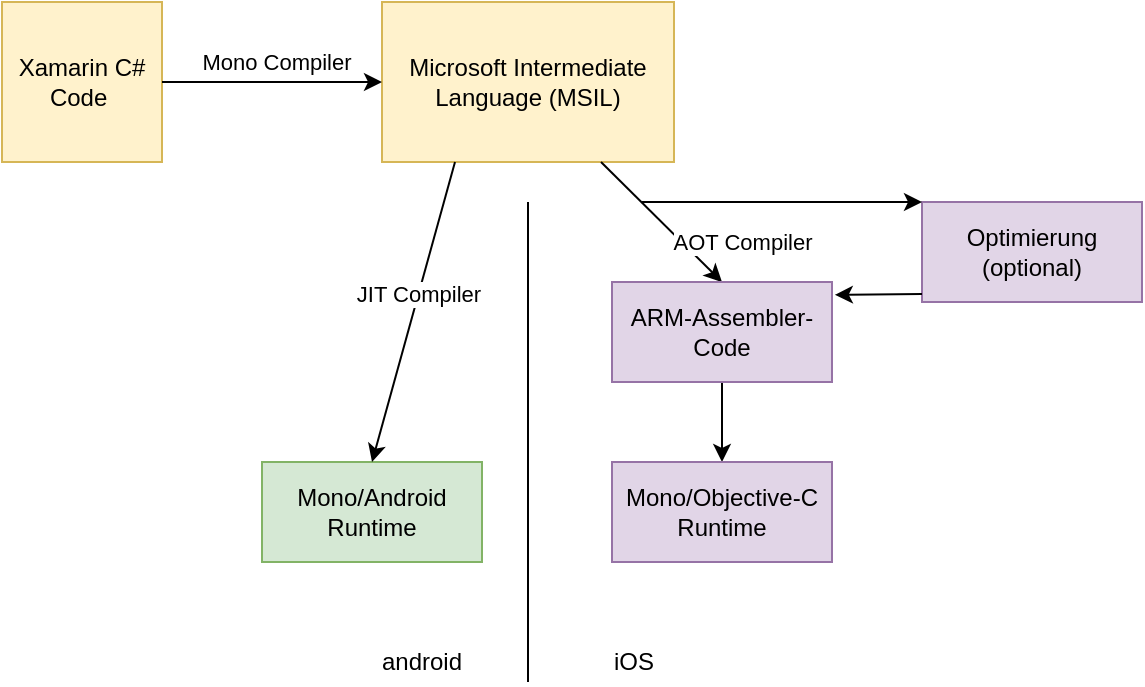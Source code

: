 <mxfile version="14.8.2" type="device"><diagram id="sH2Fnvvwogrxkzn6c4ll" name="Page-1"><mxGraphModel dx="1728" dy="953" grid="1" gridSize="10" guides="1" tooltips="1" connect="1" arrows="1" fold="1" page="1" pageScale="1" pageWidth="827" pageHeight="1169" math="0" shadow="0"><root><mxCell id="0"/><mxCell id="1" parent="0"/><mxCell id="EDzz9XnJQmVv7uCI_pSi-1" value="Xamarin C#&lt;br&gt;Code&amp;nbsp;" style="whiteSpace=wrap;html=1;aspect=fixed;fillColor=#fff2cc;strokeColor=#d6b656;" vertex="1" parent="1"><mxGeometry x="120" width="80" height="80" as="geometry"/></mxCell><mxCell id="EDzz9XnJQmVv7uCI_pSi-4" value="Microsoft Intermediate Language (MSIL)" style="rounded=0;whiteSpace=wrap;html=1;fillColor=#fff2cc;strokeColor=#d6b656;" vertex="1" parent="1"><mxGeometry x="310" width="146" height="80" as="geometry"/></mxCell><mxCell id="EDzz9XnJQmVv7uCI_pSi-5" value="" style="endArrow=classic;html=1;exitX=1;exitY=0.5;exitDx=0;exitDy=0;entryX=0;entryY=0.5;entryDx=0;entryDy=0;" edge="1" parent="1" source="EDzz9XnJQmVv7uCI_pSi-1" target="EDzz9XnJQmVv7uCI_pSi-4"><mxGeometry width="50" height="50" relative="1" as="geometry"><mxPoint x="200" y="190" as="sourcePoint"/><mxPoint x="300" y="40" as="targetPoint"/></mxGeometry></mxCell><mxCell id="EDzz9XnJQmVv7uCI_pSi-6" value="Mono Compiler" style="edgeLabel;html=1;align=center;verticalAlign=middle;resizable=0;points=[];" vertex="1" connectable="0" parent="EDzz9XnJQmVv7uCI_pSi-5"><mxGeometry x="-0.636" y="3" relative="1" as="geometry"><mxPoint x="37" y="-7" as="offset"/></mxGeometry></mxCell><mxCell id="EDzz9XnJQmVv7uCI_pSi-7" value="" style="endArrow=none;html=1;" edge="1" parent="1"><mxGeometry width="50" height="50" relative="1" as="geometry"><mxPoint x="383" y="340" as="sourcePoint"/><mxPoint x="383" y="100" as="targetPoint"/></mxGeometry></mxCell><mxCell id="EDzz9XnJQmVv7uCI_pSi-8" value="android" style="text;html=1;strokeColor=none;fillColor=none;align=center;verticalAlign=middle;whiteSpace=wrap;rounded=0;" vertex="1" parent="1"><mxGeometry x="310" y="320" width="40" height="20" as="geometry"/></mxCell><mxCell id="EDzz9XnJQmVv7uCI_pSi-11" value="Optimierung&lt;br&gt;(optional)" style="rounded=0;whiteSpace=wrap;html=1;fillColor=#e1d5e7;strokeColor=#9673a6;" vertex="1" parent="1"><mxGeometry x="580" y="100" width="110" height="50" as="geometry"/></mxCell><mxCell id="EDzz9XnJQmVv7uCI_pSi-12" value="AOT Compiler" style="endArrow=classic;html=1;exitX=0.75;exitY=1;exitDx=0;exitDy=0;entryX=0.5;entryY=0;entryDx=0;entryDy=0;" edge="1" parent="1" source="EDzz9XnJQmVv7uCI_pSi-4" target="EDzz9XnJQmVv7uCI_pSi-14"><mxGeometry x="0.836" y="21" width="50" height="50" relative="1" as="geometry"><mxPoint x="520" y="80" as="sourcePoint"/><mxPoint x="570" y="30" as="targetPoint"/><mxPoint as="offset"/></mxGeometry></mxCell><mxCell id="EDzz9XnJQmVv7uCI_pSi-21" style="edgeStyle=orthogonalEdgeStyle;rounded=0;orthogonalLoop=1;jettySize=auto;html=1;entryX=0.5;entryY=0;entryDx=0;entryDy=0;" edge="1" parent="1" source="EDzz9XnJQmVv7uCI_pSi-14" target="EDzz9XnJQmVv7uCI_pSi-20"><mxGeometry relative="1" as="geometry"/></mxCell><mxCell id="EDzz9XnJQmVv7uCI_pSi-14" value="ARM-Assembler-Code" style="rounded=0;whiteSpace=wrap;html=1;fillColor=#e1d5e7;strokeColor=#9673a6;" vertex="1" parent="1"><mxGeometry x="425" y="140" width="110" height="50" as="geometry"/></mxCell><mxCell id="EDzz9XnJQmVv7uCI_pSi-15" value="iOS" style="text;html=1;strokeColor=none;fillColor=none;align=center;verticalAlign=middle;whiteSpace=wrap;rounded=0;" vertex="1" parent="1"><mxGeometry x="416" y="320" width="40" height="20" as="geometry"/></mxCell><mxCell id="EDzz9XnJQmVv7uCI_pSi-20" value="Mono/Objective-C Runtime" style="rounded=0;whiteSpace=wrap;html=1;fillColor=#e1d5e7;strokeColor=#9673a6;" vertex="1" parent="1"><mxGeometry x="425" y="230" width="110" height="50" as="geometry"/></mxCell><mxCell id="EDzz9XnJQmVv7uCI_pSi-24" value="" style="endArrow=classic;html=1;entryX=0;entryY=0;entryDx=0;entryDy=0;" edge="1" parent="1" target="EDzz9XnJQmVv7uCI_pSi-11"><mxGeometry width="50" height="50" relative="1" as="geometry"><mxPoint x="440" y="100" as="sourcePoint"/><mxPoint x="580" y="110" as="targetPoint"/></mxGeometry></mxCell><mxCell id="EDzz9XnJQmVv7uCI_pSi-25" value="" style="endArrow=classic;html=1;entryX=1.013;entryY=0.128;entryDx=0;entryDy=0;entryPerimeter=0;" edge="1" parent="1" target="EDzz9XnJQmVv7uCI_pSi-14"><mxGeometry width="50" height="50" relative="1" as="geometry"><mxPoint x="580" y="146" as="sourcePoint"/><mxPoint x="660" y="210" as="targetPoint"/></mxGeometry></mxCell><mxCell id="EDzz9XnJQmVv7uCI_pSi-26" value="Mono/Android Runtime" style="rounded=0;whiteSpace=wrap;html=1;fillColor=#d5e8d4;strokeColor=#82b366;" vertex="1" parent="1"><mxGeometry x="250" y="230" width="110" height="50" as="geometry"/></mxCell><mxCell id="EDzz9XnJQmVv7uCI_pSi-27" value="" style="endArrow=classic;html=1;entryX=0.5;entryY=0;entryDx=0;entryDy=0;exitX=0.25;exitY=1;exitDx=0;exitDy=0;" edge="1" parent="1" source="EDzz9XnJQmVv7uCI_pSi-4" target="EDzz9XnJQmVv7uCI_pSi-26"><mxGeometry width="50" height="50" relative="1" as="geometry"><mxPoint x="290" y="190" as="sourcePoint"/><mxPoint x="340" y="140" as="targetPoint"/></mxGeometry></mxCell><mxCell id="EDzz9XnJQmVv7uCI_pSi-28" value="JIT Compiler" style="edgeLabel;html=1;align=center;verticalAlign=middle;resizable=0;points=[];" vertex="1" connectable="0" parent="EDzz9XnJQmVv7uCI_pSi-27"><mxGeometry x="-0.118" y="-1" relative="1" as="geometry"><mxPoint as="offset"/></mxGeometry></mxCell></root></mxGraphModel></diagram></mxfile>